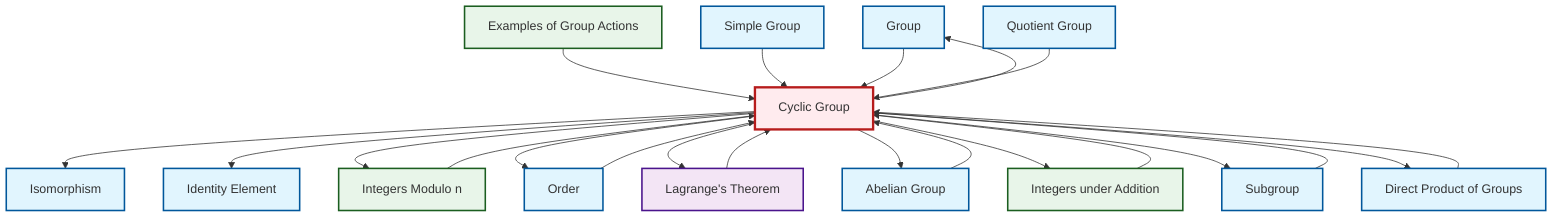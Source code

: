 graph TD
    classDef definition fill:#e1f5fe,stroke:#01579b,stroke-width:2px
    classDef theorem fill:#f3e5f5,stroke:#4a148c,stroke-width:2px
    classDef axiom fill:#fff3e0,stroke:#e65100,stroke-width:2px
    classDef example fill:#e8f5e9,stroke:#1b5e20,stroke-width:2px
    classDef current fill:#ffebee,stroke:#b71c1c,stroke-width:3px
    def-group["Group"]:::definition
    def-simple-group["Simple Group"]:::definition
    def-cyclic-group["Cyclic Group"]:::definition
    def-subgroup["Subgroup"]:::definition
    thm-lagrange["Lagrange's Theorem"]:::theorem
    ex-quotient-integers-mod-n["Integers Modulo n"]:::example
    def-order["Order"]:::definition
    ex-integers-addition["Integers under Addition"]:::example
    def-quotient-group["Quotient Group"]:::definition
    ex-group-action-examples["Examples of Group Actions"]:::example
    def-direct-product["Direct Product of Groups"]:::definition
    def-isomorphism["Isomorphism"]:::definition
    def-identity-element["Identity Element"]:::definition
    def-abelian-group["Abelian Group"]:::definition
    def-cyclic-group --> def-isomorphism
    def-cyclic-group --> def-identity-element
    def-cyclic-group --> ex-quotient-integers-mod-n
    def-abelian-group --> def-cyclic-group
    ex-group-action-examples --> def-cyclic-group
    ex-quotient-integers-mod-n --> def-cyclic-group
    def-direct-product --> def-cyclic-group
    thm-lagrange --> def-cyclic-group
    def-cyclic-group --> def-group
    def-cyclic-group --> def-order
    def-cyclic-group --> thm-lagrange
    def-simple-group --> def-cyclic-group
    def-subgroup --> def-cyclic-group
    def-cyclic-group --> def-abelian-group
    def-cyclic-group --> ex-integers-addition
    def-group --> def-cyclic-group
    def-order --> def-cyclic-group
    def-cyclic-group --> def-subgroup
    def-quotient-group --> def-cyclic-group
    ex-integers-addition --> def-cyclic-group
    def-cyclic-group --> def-direct-product
    class def-cyclic-group current